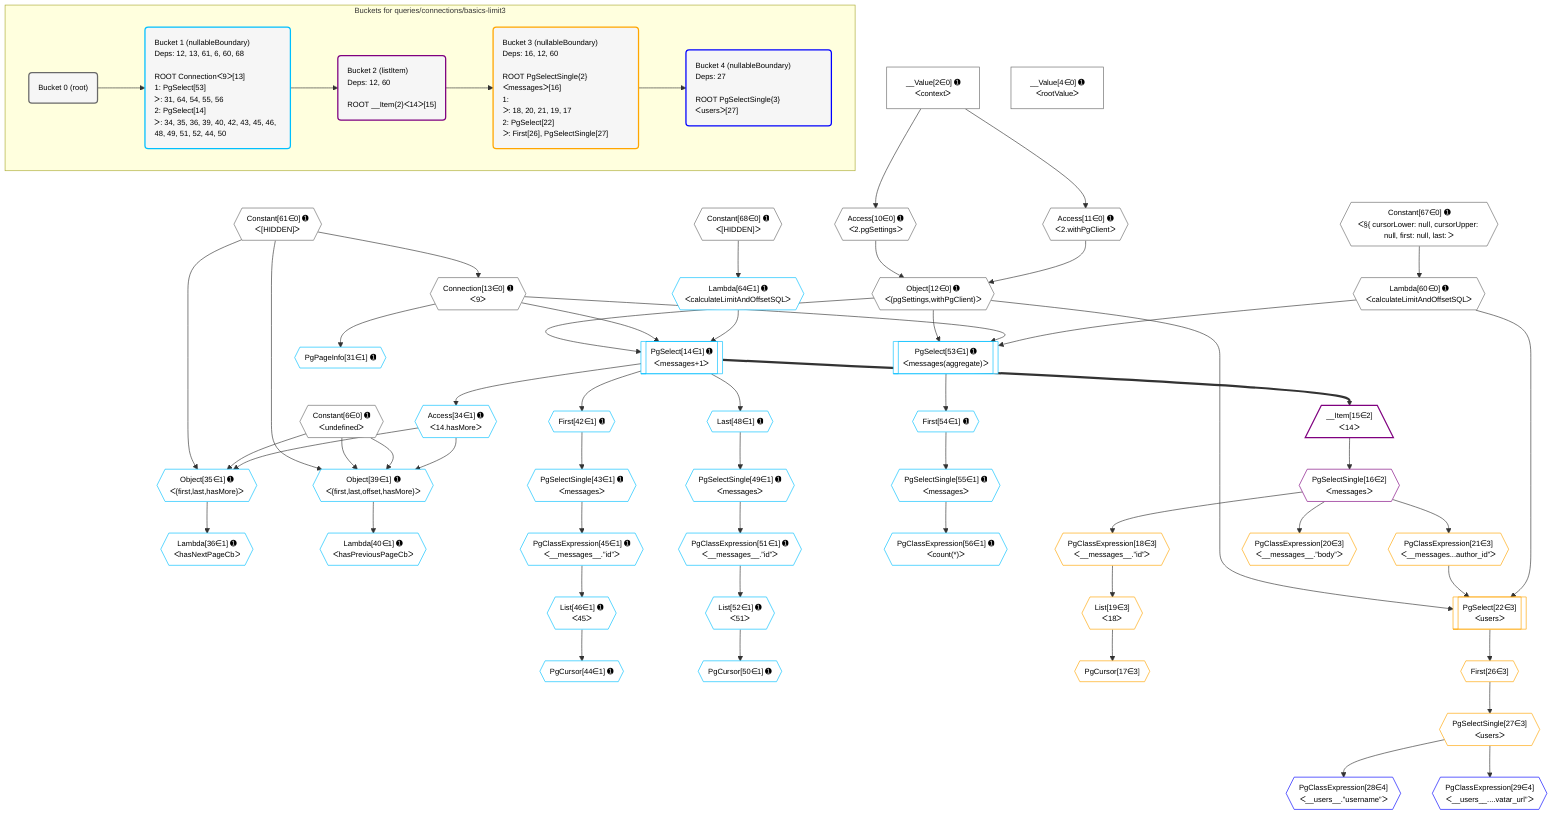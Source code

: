 %%{init: {'themeVariables': { 'fontSize': '12px'}}}%%
graph TD
    classDef path fill:#eee,stroke:#000,color:#000
    classDef plan fill:#fff,stroke-width:1px,color:#000
    classDef itemplan fill:#fff,stroke-width:2px,color:#000
    classDef unbatchedplan fill:#dff,stroke-width:1px,color:#000
    classDef sideeffectplan fill:#fcc,stroke-width:2px,color:#000
    classDef bucket fill:#f6f6f6,color:#000,stroke-width:2px,text-align:left


    %% plan dependencies
    Object12{{"Object[12∈0] ➊<br />ᐸ{pgSettings,withPgClient}ᐳ"}}:::plan
    Access10{{"Access[10∈0] ➊<br />ᐸ2.pgSettingsᐳ"}}:::plan
    Access11{{"Access[11∈0] ➊<br />ᐸ2.withPgClientᐳ"}}:::plan
    Access10 & Access11 --> Object12
    __Value2["__Value[2∈0] ➊<br />ᐸcontextᐳ"]:::plan
    __Value2 --> Access10
    __Value2 --> Access11
    Connection13{{"Connection[13∈0] ➊<br />ᐸ9ᐳ"}}:::plan
    Constant61{{"Constant[61∈0] ➊<br />ᐸ[HIDDEN]ᐳ"}}:::plan
    Constant61 --> Connection13
    Lambda60{{"Lambda[60∈0] ➊<br />ᐸcalculateLimitAndOffsetSQLᐳ"}}:::plan
    Constant67{{"Constant[67∈0] ➊<br />ᐸ§{ cursorLower: null, cursorUpper: null, first: null, last: ᐳ"}}:::plan
    Constant67 --> Lambda60
    __Value4["__Value[4∈0] ➊<br />ᐸrootValueᐳ"]:::plan
    Constant6{{"Constant[6∈0] ➊<br />ᐸundefinedᐳ"}}:::plan
    Constant68{{"Constant[68∈0] ➊<br />ᐸ[HIDDEN]ᐳ"}}:::plan
    Object39{{"Object[39∈1] ➊<br />ᐸ{first,last,offset,hasMore}ᐳ"}}:::plan
    Access34{{"Access[34∈1] ➊<br />ᐸ14.hasMoreᐳ"}}:::plan
    Constant61 & Constant6 & Constant6 & Access34 --> Object39
    PgSelect14[["PgSelect[14∈1] ➊<br />ᐸmessages+1ᐳ"]]:::plan
    Lambda64{{"Lambda[64∈1] ➊<br />ᐸcalculateLimitAndOffsetSQLᐳ"}}:::plan
    Object12 & Connection13 & Lambda64 --> PgSelect14
    Object35{{"Object[35∈1] ➊<br />ᐸ{first,last,hasMore}ᐳ"}}:::plan
    Constant61 & Constant6 & Access34 --> Object35
    PgSelect53[["PgSelect[53∈1] ➊<br />ᐸmessages(aggregate)ᐳ"]]:::plan
    Object12 & Connection13 & Lambda60 --> PgSelect53
    PgPageInfo31{{"PgPageInfo[31∈1] ➊"}}:::plan
    Connection13 --> PgPageInfo31
    PgSelect14 --> Access34
    Lambda36{{"Lambda[36∈1] ➊<br />ᐸhasNextPageCbᐳ"}}:::plan
    Object35 --> Lambda36
    Lambda40{{"Lambda[40∈1] ➊<br />ᐸhasPreviousPageCbᐳ"}}:::plan
    Object39 --> Lambda40
    First42{{"First[42∈1] ➊"}}:::plan
    PgSelect14 --> First42
    PgSelectSingle43{{"PgSelectSingle[43∈1] ➊<br />ᐸmessagesᐳ"}}:::plan
    First42 --> PgSelectSingle43
    PgCursor44{{"PgCursor[44∈1] ➊"}}:::plan
    List46{{"List[46∈1] ➊<br />ᐸ45ᐳ"}}:::plan
    List46 --> PgCursor44
    PgClassExpression45{{"PgClassExpression[45∈1] ➊<br />ᐸ__messages__.”id”ᐳ"}}:::plan
    PgSelectSingle43 --> PgClassExpression45
    PgClassExpression45 --> List46
    Last48{{"Last[48∈1] ➊"}}:::plan
    PgSelect14 --> Last48
    PgSelectSingle49{{"PgSelectSingle[49∈1] ➊<br />ᐸmessagesᐳ"}}:::plan
    Last48 --> PgSelectSingle49
    PgCursor50{{"PgCursor[50∈1] ➊"}}:::plan
    List52{{"List[52∈1] ➊<br />ᐸ51ᐳ"}}:::plan
    List52 --> PgCursor50
    PgClassExpression51{{"PgClassExpression[51∈1] ➊<br />ᐸ__messages__.”id”ᐳ"}}:::plan
    PgSelectSingle49 --> PgClassExpression51
    PgClassExpression51 --> List52
    First54{{"First[54∈1] ➊"}}:::plan
    PgSelect53 --> First54
    PgSelectSingle55{{"PgSelectSingle[55∈1] ➊<br />ᐸmessagesᐳ"}}:::plan
    First54 --> PgSelectSingle55
    PgClassExpression56{{"PgClassExpression[56∈1] ➊<br />ᐸcount(*)ᐳ"}}:::plan
    PgSelectSingle55 --> PgClassExpression56
    Constant68 --> Lambda64
    __Item15[/"__Item[15∈2]<br />ᐸ14ᐳ"\]:::itemplan
    PgSelect14 ==> __Item15
    PgSelectSingle16{{"PgSelectSingle[16∈2]<br />ᐸmessagesᐳ"}}:::plan
    __Item15 --> PgSelectSingle16
    PgSelect22[["PgSelect[22∈3]<br />ᐸusersᐳ"]]:::plan
    PgClassExpression21{{"PgClassExpression[21∈3]<br />ᐸ__messages...author_id”ᐳ"}}:::plan
    Object12 & PgClassExpression21 & Lambda60 --> PgSelect22
    PgCursor17{{"PgCursor[17∈3]"}}:::plan
    List19{{"List[19∈3]<br />ᐸ18ᐳ"}}:::plan
    List19 --> PgCursor17
    PgClassExpression18{{"PgClassExpression[18∈3]<br />ᐸ__messages__.”id”ᐳ"}}:::plan
    PgSelectSingle16 --> PgClassExpression18
    PgClassExpression18 --> List19
    PgClassExpression20{{"PgClassExpression[20∈3]<br />ᐸ__messages__.”body”ᐳ"}}:::plan
    PgSelectSingle16 --> PgClassExpression20
    PgSelectSingle16 --> PgClassExpression21
    First26{{"First[26∈3]"}}:::plan
    PgSelect22 --> First26
    PgSelectSingle27{{"PgSelectSingle[27∈3]<br />ᐸusersᐳ"}}:::plan
    First26 --> PgSelectSingle27
    PgClassExpression28{{"PgClassExpression[28∈4]<br />ᐸ__users__.”username”ᐳ"}}:::plan
    PgSelectSingle27 --> PgClassExpression28
    PgClassExpression29{{"PgClassExpression[29∈4]<br />ᐸ__users__....vatar_url”ᐳ"}}:::plan
    PgSelectSingle27 --> PgClassExpression29

    %% define steps

    subgraph "Buckets for queries/connections/basics-limit3"
    Bucket0("Bucket 0 (root)"):::bucket
    classDef bucket0 stroke:#696969
    class Bucket0,__Value2,__Value4,Constant6,Access10,Access11,Object12,Connection13,Lambda60,Constant61,Constant67,Constant68 bucket0
    Bucket1("Bucket 1 (nullableBoundary)<br />Deps: 12, 13, 61, 6, 60, 68<br /><br />ROOT Connectionᐸ9ᐳ[13]<br />1: PgSelect[53]<br />ᐳ: 31, 64, 54, 55, 56<br />2: PgSelect[14]<br />ᐳ: 34, 35, 36, 39, 40, 42, 43, 45, 46, 48, 49, 51, 52, 44, 50"):::bucket
    classDef bucket1 stroke:#00bfff
    class Bucket1,PgSelect14,PgPageInfo31,Access34,Object35,Lambda36,Object39,Lambda40,First42,PgSelectSingle43,PgCursor44,PgClassExpression45,List46,Last48,PgSelectSingle49,PgCursor50,PgClassExpression51,List52,PgSelect53,First54,PgSelectSingle55,PgClassExpression56,Lambda64 bucket1
    Bucket2("Bucket 2 (listItem)<br />Deps: 12, 60<br /><br />ROOT __Item{2}ᐸ14ᐳ[15]"):::bucket
    classDef bucket2 stroke:#7f007f
    class Bucket2,__Item15,PgSelectSingle16 bucket2
    Bucket3("Bucket 3 (nullableBoundary)<br />Deps: 16, 12, 60<br /><br />ROOT PgSelectSingle{2}ᐸmessagesᐳ[16]<br />1: <br />ᐳ: 18, 20, 21, 19, 17<br />2: PgSelect[22]<br />ᐳ: First[26], PgSelectSingle[27]"):::bucket
    classDef bucket3 stroke:#ffa500
    class Bucket3,PgCursor17,PgClassExpression18,List19,PgClassExpression20,PgClassExpression21,PgSelect22,First26,PgSelectSingle27 bucket3
    Bucket4("Bucket 4 (nullableBoundary)<br />Deps: 27<br /><br />ROOT PgSelectSingle{3}ᐸusersᐳ[27]"):::bucket
    classDef bucket4 stroke:#0000ff
    class Bucket4,PgClassExpression28,PgClassExpression29 bucket4
    Bucket0 --> Bucket1
    Bucket1 --> Bucket2
    Bucket2 --> Bucket3
    Bucket3 --> Bucket4
    end